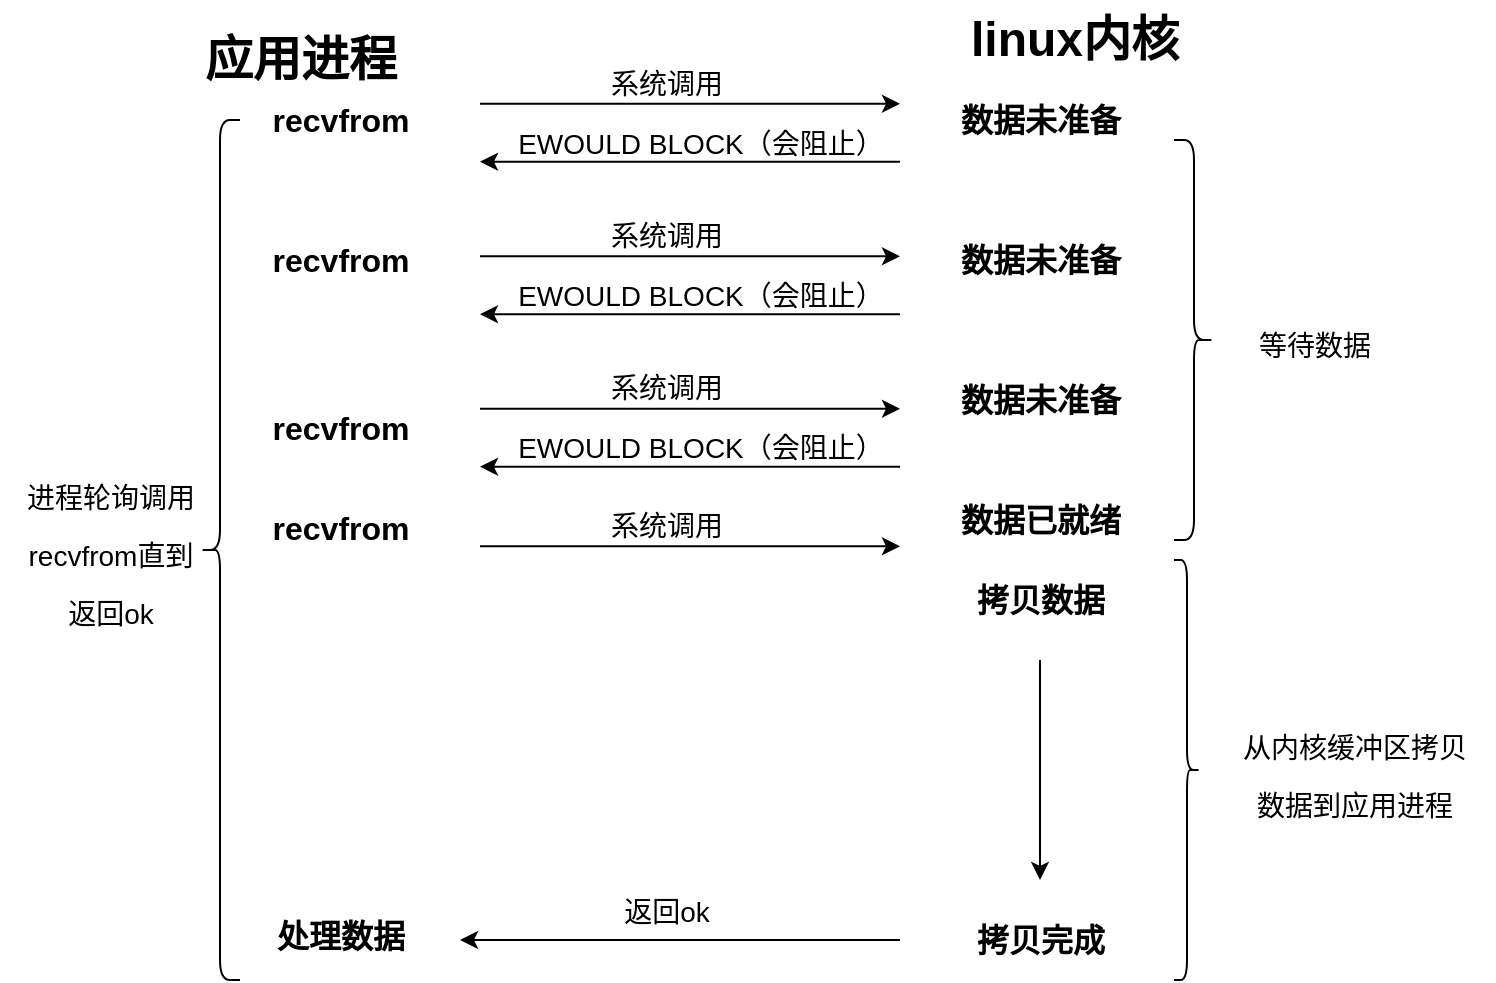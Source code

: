 <mxfile version="16.5.6" type="github">
  <diagram id="UQY4PCO7xXJR7vr_syoV" name="Page-1">
    <mxGraphModel dx="1038" dy="556" grid="1" gridSize="10" guides="1" tooltips="1" connect="1" arrows="1" fold="1" page="1" pageScale="1" pageWidth="827" pageHeight="1169" math="0" shadow="0">
      <root>
        <mxCell id="0" />
        <mxCell id="1" parent="0" />
        <mxCell id="2BtPI1a9E6b2_D6lTSaa-1" value="" style="shape=curlyBracket;whiteSpace=wrap;html=1;rounded=1;" parent="1" vertex="1">
          <mxGeometry x="180" y="70" width="20" height="430" as="geometry" />
        </mxCell>
        <mxCell id="2BtPI1a9E6b2_D6lTSaa-2" value="&lt;font style=&quot;font-size: 14px ; font-weight: normal&quot;&gt;进程轮询调用&lt;br&gt;recvfrom直到&lt;br&gt;返回ok&lt;/font&gt;" style="text;strokeColor=none;fillColor=none;html=1;fontSize=24;fontStyle=1;verticalAlign=middle;align=center;" parent="1" vertex="1">
          <mxGeometry x="80" y="227.5" width="110" height="115" as="geometry" />
        </mxCell>
        <mxCell id="2BtPI1a9E6b2_D6lTSaa-4" value="应用进程" style="text;strokeColor=none;fillColor=none;html=1;fontSize=24;fontStyle=1;verticalAlign=middle;align=center;" parent="1" vertex="1">
          <mxGeometry x="180" y="20" width="100" height="40" as="geometry" />
        </mxCell>
        <mxCell id="2BtPI1a9E6b2_D6lTSaa-5" value="linux内核" style="text;strokeColor=none;fillColor=none;html=1;fontSize=24;fontStyle=1;verticalAlign=middle;align=center;" parent="1" vertex="1">
          <mxGeometry x="567" y="10" width="100" height="40" as="geometry" />
        </mxCell>
        <mxCell id="2BtPI1a9E6b2_D6lTSaa-6" value="" style="shape=curlyBracket;whiteSpace=wrap;html=1;rounded=1;flipH=1;fontSize=14;" parent="1" vertex="1">
          <mxGeometry x="667" y="80" width="20" height="200" as="geometry" />
        </mxCell>
        <mxCell id="2BtPI1a9E6b2_D6lTSaa-7" value="" style="shape=curlyBracket;whiteSpace=wrap;html=1;rounded=1;flipH=1;fontSize=14;" parent="1" vertex="1">
          <mxGeometry x="667" y="290" width="13" height="210" as="geometry" />
        </mxCell>
        <mxCell id="2BtPI1a9E6b2_D6lTSaa-9" value="&lt;span style=&quot;font-size: 14px ; font-weight: 400&quot;&gt;等待数据&lt;/span&gt;" style="text;strokeColor=none;fillColor=none;html=1;fontSize=24;fontStyle=1;verticalAlign=middle;align=center;" parent="1" vertex="1">
          <mxGeometry x="687" y="156.25" width="100" height="47.5" as="geometry" />
        </mxCell>
        <mxCell id="2BtPI1a9E6b2_D6lTSaa-10" value="&lt;span style=&quot;font-size: 14px ; font-weight: 400&quot;&gt;从内核缓冲区拷贝&lt;br&gt;数据到应用进程&lt;/span&gt;" style="text;strokeColor=none;fillColor=none;html=1;fontSize=24;fontStyle=1;verticalAlign=middle;align=center;" parent="1" vertex="1">
          <mxGeometry x="687" y="335.63" width="140" height="118.75" as="geometry" />
        </mxCell>
        <mxCell id="2BtPI1a9E6b2_D6lTSaa-11" value="&lt;font style=&quot;font-size: 16px;&quot;&gt;recvfrom&lt;/font&gt;" style="text;strokeColor=none;fillColor=none;html=1;fontSize=16;fontStyle=1;verticalAlign=middle;align=center;" parent="1" vertex="1">
          <mxGeometry x="200" y="50" width="100" height="40" as="geometry" />
        </mxCell>
        <mxCell id="2BtPI1a9E6b2_D6lTSaa-12" value="&lt;font style=&quot;font-size: 16px&quot;&gt;数据未准备&lt;/font&gt;" style="text;strokeColor=none;fillColor=none;html=1;fontSize=16;fontStyle=1;verticalAlign=middle;align=center;" parent="1" vertex="1">
          <mxGeometry x="550" y="50" width="100" height="40" as="geometry" />
        </mxCell>
        <mxCell id="2BtPI1a9E6b2_D6lTSaa-13" value="" style="endArrow=classic;html=1;rounded=0;fontSize=18;" parent="1" edge="1">
          <mxGeometry width="50" height="50" relative="1" as="geometry">
            <mxPoint x="320" y="61.88" as="sourcePoint" />
            <mxPoint x="530" y="61.88" as="targetPoint" />
          </mxGeometry>
        </mxCell>
        <mxCell id="2BtPI1a9E6b2_D6lTSaa-14" value="&lt;span style=&quot;font-size: 14px ; font-weight: 400&quot;&gt;系统调用&lt;/span&gt;" style="text;strokeColor=none;fillColor=none;html=1;fontSize=24;fontStyle=1;verticalAlign=middle;align=center;" parent="1" vertex="1">
          <mxGeometry x="363" y="25.63" width="100" height="46.25" as="geometry" />
        </mxCell>
        <mxCell id="2BtPI1a9E6b2_D6lTSaa-15" value="&lt;font style=&quot;font-size: 16px&quot;&gt;数据已就绪&lt;/font&gt;" style="text;strokeColor=none;fillColor=none;html=1;fontSize=16;fontStyle=1;verticalAlign=middle;align=center;" parent="1" vertex="1">
          <mxGeometry x="550" y="250" width="100" height="40" as="geometry" />
        </mxCell>
        <mxCell id="2BtPI1a9E6b2_D6lTSaa-16" value="&lt;font style=&quot;font-size: 16px;&quot;&gt;拷贝数据&lt;/font&gt;" style="text;strokeColor=none;fillColor=none;html=1;fontSize=16;fontStyle=1;verticalAlign=middle;align=center;" parent="1" vertex="1">
          <mxGeometry x="550" y="290" width="100" height="40" as="geometry" />
        </mxCell>
        <mxCell id="2BtPI1a9E6b2_D6lTSaa-17" value="&lt;font style=&quot;font-size: 16px;&quot;&gt;拷贝完成&lt;/font&gt;" style="text;strokeColor=none;fillColor=none;html=1;fontSize=16;fontStyle=1;verticalAlign=middle;align=center;" parent="1" vertex="1">
          <mxGeometry x="550" y="460" width="100" height="40" as="geometry" />
        </mxCell>
        <mxCell id="2BtPI1a9E6b2_D6lTSaa-18" value="" style="endArrow=classic;html=1;rounded=0;fontSize=18;" parent="1" edge="1">
          <mxGeometry width="50" height="50" relative="1" as="geometry">
            <mxPoint x="530" y="480" as="sourcePoint" />
            <mxPoint x="310" y="480" as="targetPoint" />
          </mxGeometry>
        </mxCell>
        <mxCell id="2BtPI1a9E6b2_D6lTSaa-19" value="&lt;font style=&quot;font-size: 16px;&quot;&gt;处理数据&lt;/font&gt;" style="text;strokeColor=none;fillColor=none;html=1;fontSize=16;fontStyle=1;verticalAlign=middle;align=center;" parent="1" vertex="1">
          <mxGeometry x="215" y="460" width="70" height="35" as="geometry" />
        </mxCell>
        <mxCell id="amx_YbIeCbru2lOmsc2Y-2" value="" style="endArrow=classic;html=1;rounded=0;fontSize=18;" parent="1" edge="1">
          <mxGeometry width="50" height="50" relative="1" as="geometry">
            <mxPoint x="600" y="340" as="sourcePoint" />
            <mxPoint x="600" y="450" as="targetPoint" />
          </mxGeometry>
        </mxCell>
        <mxCell id="amx_YbIeCbru2lOmsc2Y-3" value="&lt;span style=&quot;font-size: 14px ; font-weight: 400&quot;&gt;返回ok&lt;/span&gt;" style="text;strokeColor=none;fillColor=none;html=1;fontSize=24;fontStyle=1;verticalAlign=middle;align=center;" parent="1" vertex="1">
          <mxGeometry x="363" y="440" width="100" height="46.25" as="geometry" />
        </mxCell>
        <mxCell id="dgXAejRR1s1qIzL1eoEW-1" value="&lt;font style=&quot;font-size: 16px&quot;&gt;数据未准备&lt;/font&gt;" style="text;strokeColor=none;fillColor=none;html=1;fontSize=16;fontStyle=1;verticalAlign=middle;align=center;" parent="1" vertex="1">
          <mxGeometry x="550" y="120" width="100" height="40" as="geometry" />
        </mxCell>
        <mxCell id="dgXAejRR1s1qIzL1eoEW-2" value="&lt;font style=&quot;font-size: 16px&quot;&gt;数据未准备&lt;/font&gt;" style="text;strokeColor=none;fillColor=none;html=1;fontSize=16;fontStyle=1;verticalAlign=middle;align=center;" parent="1" vertex="1">
          <mxGeometry x="550" y="190" width="100" height="40" as="geometry" />
        </mxCell>
        <mxCell id="dgXAejRR1s1qIzL1eoEW-3" value="&lt;font style=&quot;font-size: 16px;&quot;&gt;recvfrom&lt;/font&gt;" style="text;strokeColor=none;fillColor=none;html=1;fontSize=16;fontStyle=1;verticalAlign=middle;align=center;" parent="1" vertex="1">
          <mxGeometry x="200" y="120" width="100" height="40" as="geometry" />
        </mxCell>
        <mxCell id="dgXAejRR1s1qIzL1eoEW-4" value="&lt;font style=&quot;font-size: 16px;&quot;&gt;recvfrom&lt;/font&gt;" style="text;strokeColor=none;fillColor=none;html=1;fontSize=16;fontStyle=1;verticalAlign=middle;align=center;" parent="1" vertex="1">
          <mxGeometry x="200" y="203.75" width="100" height="40" as="geometry" />
        </mxCell>
        <mxCell id="dgXAejRR1s1qIzL1eoEW-5" value="" style="endArrow=classic;html=1;rounded=0;fontSize=16;" parent="1" edge="1">
          <mxGeometry width="50" height="50" relative="1" as="geometry">
            <mxPoint x="530" y="90.88" as="sourcePoint" />
            <mxPoint x="320" y="90.88" as="targetPoint" />
          </mxGeometry>
        </mxCell>
        <mxCell id="dgXAejRR1s1qIzL1eoEW-6" value="&lt;span style=&quot;font-size: 14px ; font-weight: 400&quot;&gt;EWOULD BLOCK（会阻止）&lt;/span&gt;" style="text;strokeColor=none;fillColor=none;html=1;fontSize=24;fontStyle=1;verticalAlign=middle;align=center;" parent="1" vertex="1">
          <mxGeometry x="380" y="55.63" width="100" height="46.25" as="geometry" />
        </mxCell>
        <mxCell id="dgXAejRR1s1qIzL1eoEW-10" value="" style="endArrow=classic;html=1;rounded=0;fontSize=18;" parent="1" edge="1">
          <mxGeometry width="50" height="50" relative="1" as="geometry">
            <mxPoint x="320" y="138.13" as="sourcePoint" />
            <mxPoint x="530" y="138.13" as="targetPoint" />
          </mxGeometry>
        </mxCell>
        <mxCell id="dgXAejRR1s1qIzL1eoEW-11" value="&lt;span style=&quot;font-size: 14px ; font-weight: 400&quot;&gt;系统调用&lt;/span&gt;" style="text;strokeColor=none;fillColor=none;html=1;fontSize=24;fontStyle=1;verticalAlign=middle;align=center;" parent="1" vertex="1">
          <mxGeometry x="363" y="101.88" width="100" height="46.25" as="geometry" />
        </mxCell>
        <mxCell id="dgXAejRR1s1qIzL1eoEW-12" value="" style="endArrow=classic;html=1;rounded=0;fontSize=16;" parent="1" edge="1">
          <mxGeometry width="50" height="50" relative="1" as="geometry">
            <mxPoint x="530" y="167.13" as="sourcePoint" />
            <mxPoint x="320" y="167.13" as="targetPoint" />
          </mxGeometry>
        </mxCell>
        <mxCell id="dgXAejRR1s1qIzL1eoEW-13" value="&lt;span style=&quot;font-size: 14px ; font-weight: 400&quot;&gt;EWOULD BLOCK（会阻止）&lt;/span&gt;" style="text;strokeColor=none;fillColor=none;html=1;fontSize=24;fontStyle=1;verticalAlign=middle;align=center;" parent="1" vertex="1">
          <mxGeometry x="380" y="131.88" width="100" height="46.25" as="geometry" />
        </mxCell>
        <mxCell id="dgXAejRR1s1qIzL1eoEW-14" value="" style="endArrow=classic;html=1;rounded=0;fontSize=18;" parent="1" edge="1">
          <mxGeometry width="50" height="50" relative="1" as="geometry">
            <mxPoint x="320" y="214.38" as="sourcePoint" />
            <mxPoint x="530" y="214.38" as="targetPoint" />
          </mxGeometry>
        </mxCell>
        <mxCell id="dgXAejRR1s1qIzL1eoEW-15" value="&lt;span style=&quot;font-size: 14px ; font-weight: 400&quot;&gt;系统调用&lt;/span&gt;" style="text;strokeColor=none;fillColor=none;html=1;fontSize=24;fontStyle=1;verticalAlign=middle;align=center;" parent="1" vertex="1">
          <mxGeometry x="363" y="178.13" width="100" height="46.25" as="geometry" />
        </mxCell>
        <mxCell id="dgXAejRR1s1qIzL1eoEW-16" value="" style="endArrow=classic;html=1;rounded=0;fontSize=16;" parent="1" edge="1">
          <mxGeometry width="50" height="50" relative="1" as="geometry">
            <mxPoint x="530" y="243.38" as="sourcePoint" />
            <mxPoint x="320" y="243.38" as="targetPoint" />
          </mxGeometry>
        </mxCell>
        <mxCell id="dgXAejRR1s1qIzL1eoEW-17" value="&lt;span style=&quot;font-size: 14px ; font-weight: 400&quot;&gt;EWOULD BLOCK（会阻止）&lt;/span&gt;" style="text;strokeColor=none;fillColor=none;html=1;fontSize=24;fontStyle=1;verticalAlign=middle;align=center;" parent="1" vertex="1">
          <mxGeometry x="380" y="208.13" width="100" height="46.25" as="geometry" />
        </mxCell>
        <mxCell id="dgXAejRR1s1qIzL1eoEW-18" value="&lt;font style=&quot;font-size: 16px;&quot;&gt;recvfrom&lt;/font&gt;" style="text;strokeColor=none;fillColor=none;html=1;fontSize=16;fontStyle=1;verticalAlign=middle;align=center;" parent="1" vertex="1">
          <mxGeometry x="200" y="254.38" width="100" height="40" as="geometry" />
        </mxCell>
        <mxCell id="dgXAejRR1s1qIzL1eoEW-19" value="" style="endArrow=classic;html=1;rounded=0;fontSize=18;" parent="1" edge="1">
          <mxGeometry width="50" height="50" relative="1" as="geometry">
            <mxPoint x="320" y="283.13" as="sourcePoint" />
            <mxPoint x="530" y="283.13" as="targetPoint" />
          </mxGeometry>
        </mxCell>
        <mxCell id="dgXAejRR1s1qIzL1eoEW-20" value="&lt;span style=&quot;font-size: 14px ; font-weight: 400&quot;&gt;系统调用&lt;/span&gt;" style="text;strokeColor=none;fillColor=none;html=1;fontSize=24;fontStyle=1;verticalAlign=middle;align=center;" parent="1" vertex="1">
          <mxGeometry x="363" y="246.88" width="100" height="46.25" as="geometry" />
        </mxCell>
      </root>
    </mxGraphModel>
  </diagram>
</mxfile>
